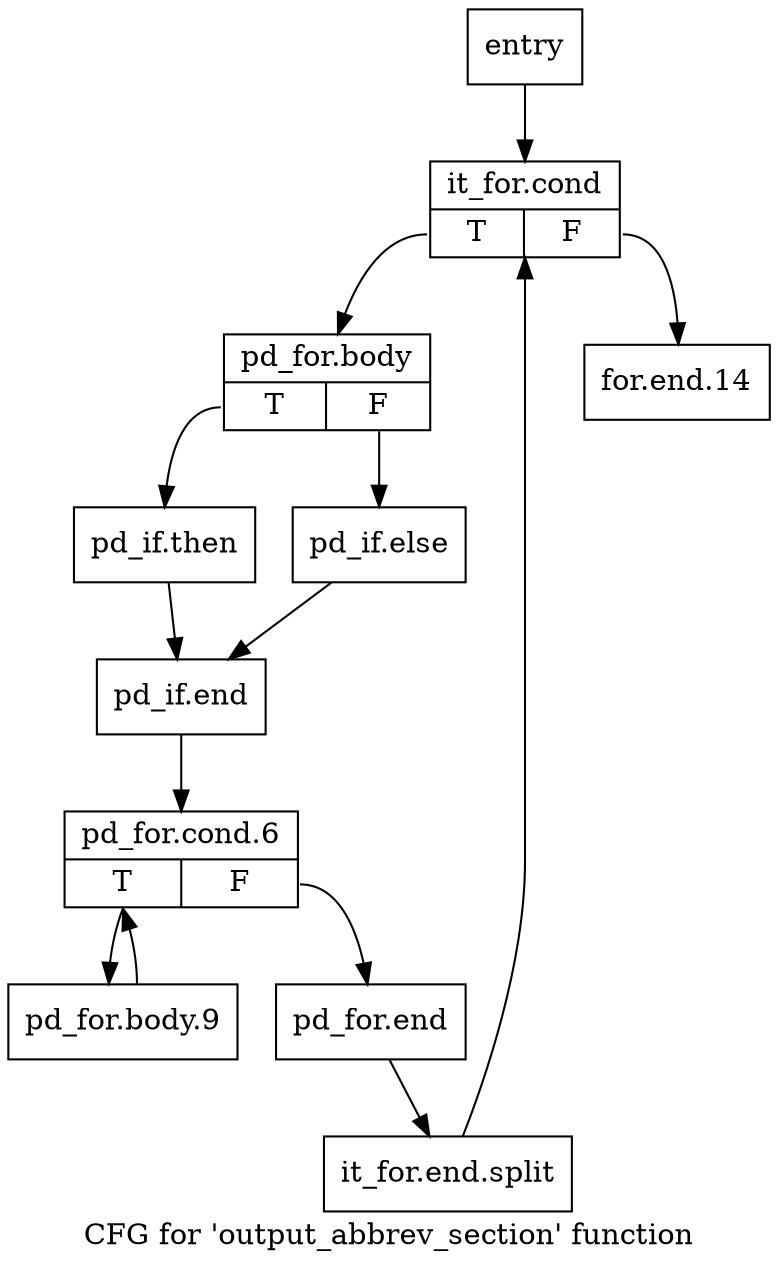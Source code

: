 digraph "CFG for 'output_abbrev_section' function" {
	label="CFG for 'output_abbrev_section' function";

	Node0x3d40e80 [shape=record,label="{entry}"];
	Node0x3d40e80 -> Node0x3d40ed0;
	Node0x3d40ed0 [shape=record,label="{it_for.cond|{<s0>T|<s1>F}}"];
	Node0x3d40ed0:s0 -> Node0x3d40f20;
	Node0x3d40ed0:s1 -> Node0x3d41150;
	Node0x3d40f20 [shape=record,label="{pd_for.body|{<s0>T|<s1>F}}"];
	Node0x3d40f20:s0 -> Node0x3d40f70;
	Node0x3d40f20:s1 -> Node0x3d40fc0;
	Node0x3d40f70 [shape=record,label="{pd_if.then}"];
	Node0x3d40f70 -> Node0x3d41010;
	Node0x3d40fc0 [shape=record,label="{pd_if.else}"];
	Node0x3d40fc0 -> Node0x3d41010;
	Node0x3d41010 [shape=record,label="{pd_if.end}"];
	Node0x3d41010 -> Node0x3d41060;
	Node0x3d41060 [shape=record,label="{pd_for.cond.6|{<s0>T|<s1>F}}"];
	Node0x3d41060:s0 -> Node0x3d410b0;
	Node0x3d41060:s1 -> Node0x3d41100;
	Node0x3d410b0 [shape=record,label="{pd_for.body.9}"];
	Node0x3d410b0 -> Node0x3d41060;
	Node0x3d41100 [shape=record,label="{pd_for.end}"];
	Node0x3d41100 -> Node0xcab6c50;
	Node0xcab6c50 [shape=record,label="{it_for.end.split}"];
	Node0xcab6c50 -> Node0x3d40ed0;
	Node0x3d41150 [shape=record,label="{for.end.14}"];
}
